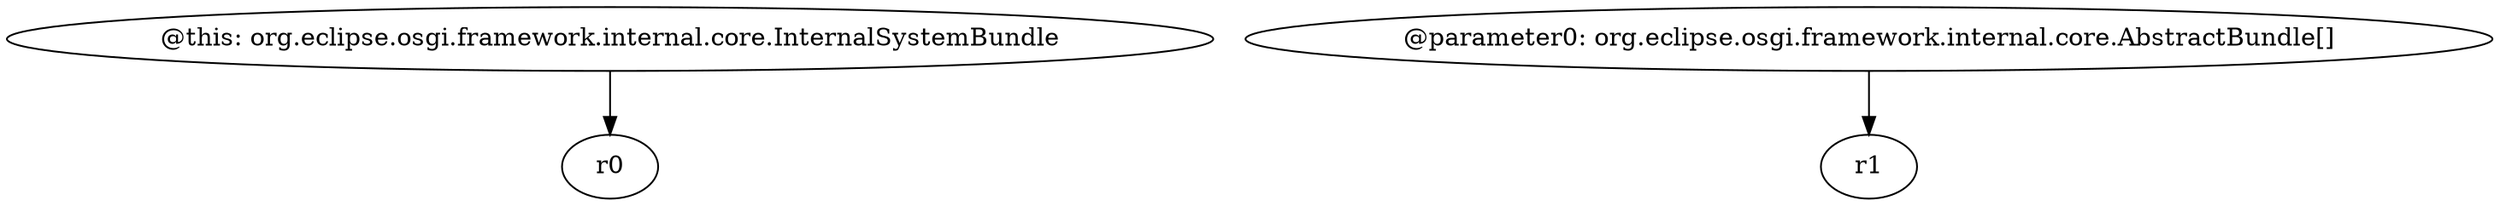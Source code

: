 digraph g {
0[label="@this: org.eclipse.osgi.framework.internal.core.InternalSystemBundle"]
1[label="r0"]
0->1[label=""]
2[label="@parameter0: org.eclipse.osgi.framework.internal.core.AbstractBundle[]"]
3[label="r1"]
2->3[label=""]
}